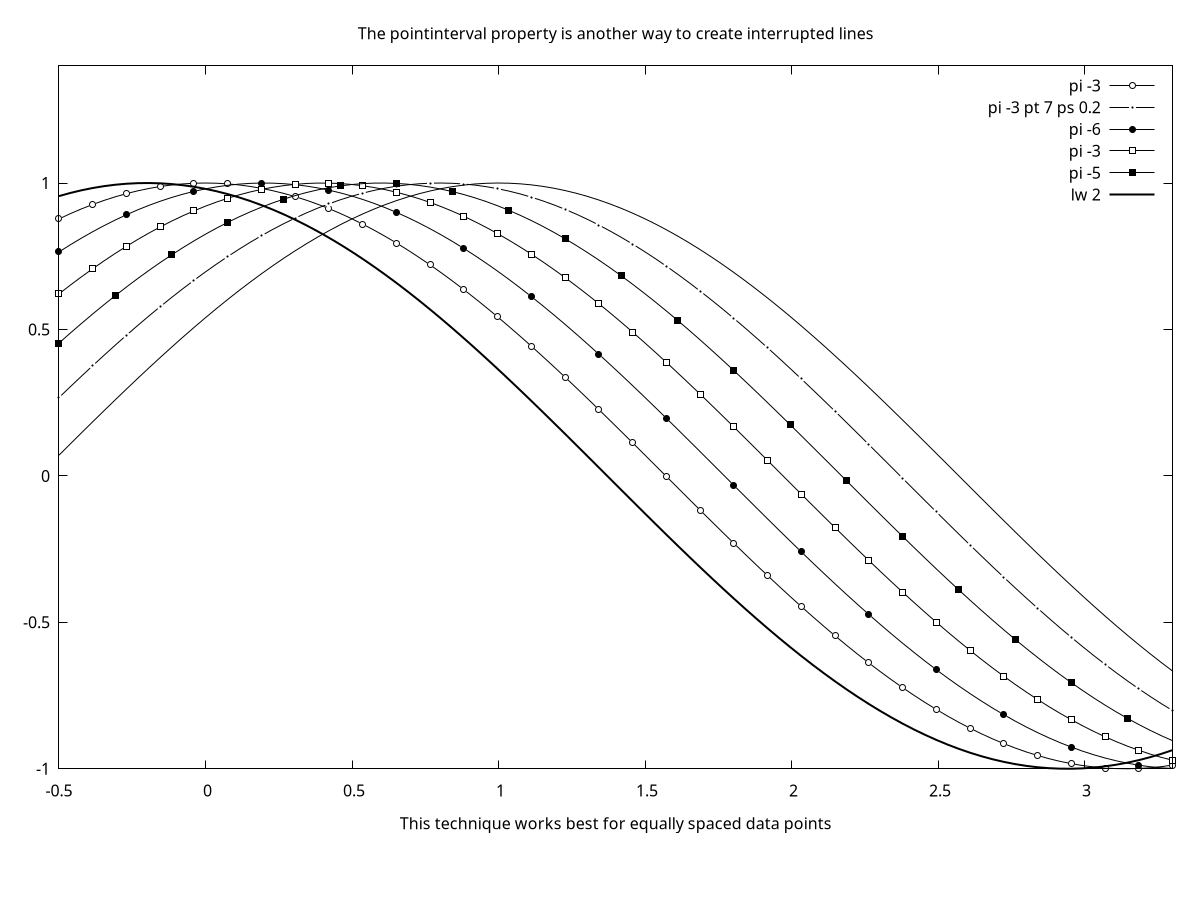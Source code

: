 set terminal postscript portrait enhanced mono dashed lw 1 'Helvetica' 14
set output 'dashcolor.ps'

set offsets 0.05, 0.05, 0, 0
set style function linespoints
#set noxtics
#set noytics
set title "The pointinterval property is another way to create interrupted lines" 
set xlabel "This technique works best for equally spaced data points" 
set xrange [ -0.500000 : 3.30000 ] noreverse nowriteback
set yrange [ -1.00000 : 1.40000 ] noreverse nowriteback
set bmargin  6
unset colorbox
i = 8
plot cos(x)     lt -1 pi -3 pt 6 title 'pi -3',        cos(x-.8)  lt -1 pi -3 pt 7 ps 0.2 title 'pi -3 pt 7 ps 0.2',       cos(x-.2)  lt -1 pi -6 pt 7 title 'pi -6',     cos(x-.4)  lt -1 pi -3 pt 4 title 'pi -3',     cos(x-.6)  lt -1 pi -5 pt 5 title 'pi -5',      cos(x-1.)  with line lt -1 notitle,       cos(x+.2)  with line lt -1 lw 2 title 'lw 2'
